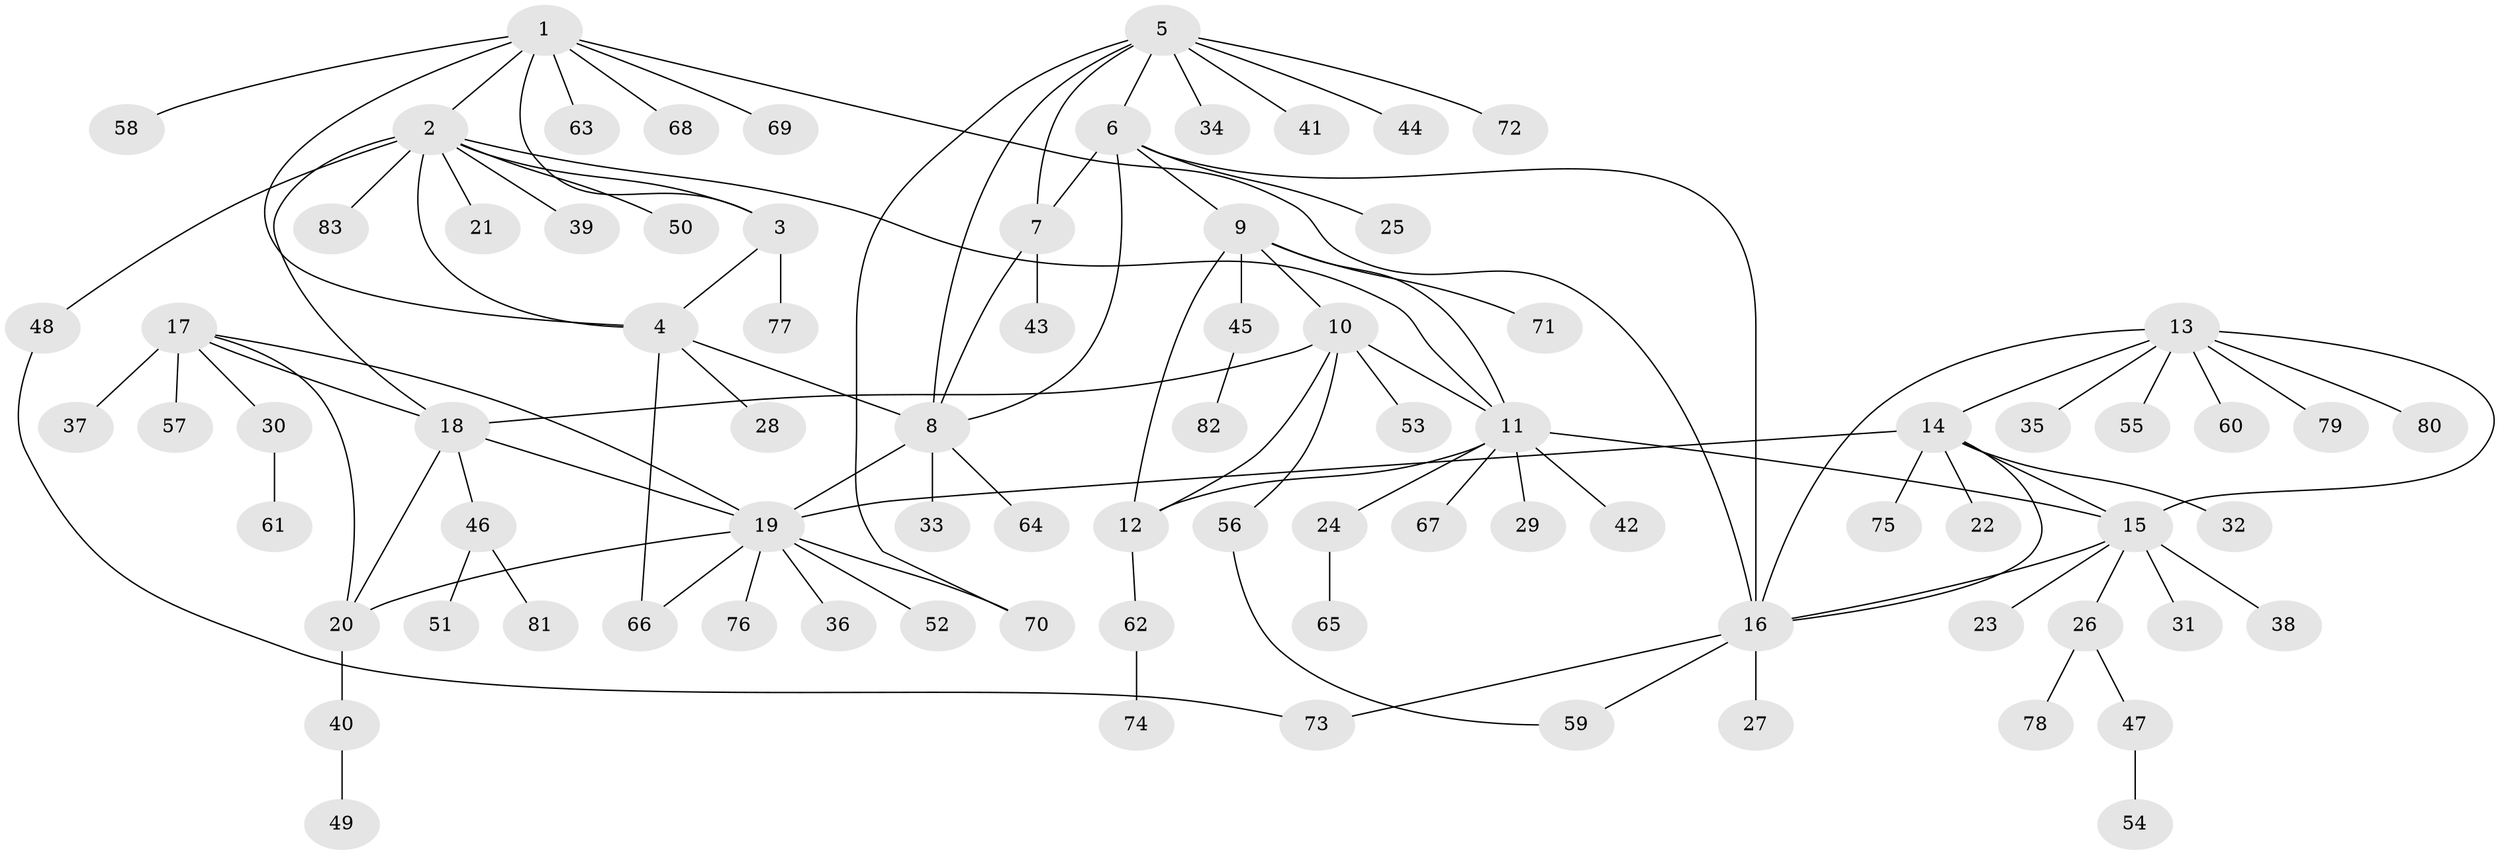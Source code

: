 // Generated by graph-tools (version 1.1) at 2025/11/02/27/25 16:11:33]
// undirected, 83 vertices, 107 edges
graph export_dot {
graph [start="1"]
  node [color=gray90,style=filled];
  1;
  2;
  3;
  4;
  5;
  6;
  7;
  8;
  9;
  10;
  11;
  12;
  13;
  14;
  15;
  16;
  17;
  18;
  19;
  20;
  21;
  22;
  23;
  24;
  25;
  26;
  27;
  28;
  29;
  30;
  31;
  32;
  33;
  34;
  35;
  36;
  37;
  38;
  39;
  40;
  41;
  42;
  43;
  44;
  45;
  46;
  47;
  48;
  49;
  50;
  51;
  52;
  53;
  54;
  55;
  56;
  57;
  58;
  59;
  60;
  61;
  62;
  63;
  64;
  65;
  66;
  67;
  68;
  69;
  70;
  71;
  72;
  73;
  74;
  75;
  76;
  77;
  78;
  79;
  80;
  81;
  82;
  83;
  1 -- 2;
  1 -- 3;
  1 -- 4;
  1 -- 16;
  1 -- 58;
  1 -- 63;
  1 -- 68;
  1 -- 69;
  2 -- 3;
  2 -- 4;
  2 -- 11;
  2 -- 18;
  2 -- 21;
  2 -- 39;
  2 -- 48;
  2 -- 50;
  2 -- 83;
  3 -- 4;
  3 -- 77;
  4 -- 8;
  4 -- 28;
  4 -- 66;
  5 -- 6;
  5 -- 7;
  5 -- 8;
  5 -- 34;
  5 -- 41;
  5 -- 44;
  5 -- 70;
  5 -- 72;
  6 -- 7;
  6 -- 8;
  6 -- 9;
  6 -- 16;
  6 -- 25;
  7 -- 8;
  7 -- 43;
  8 -- 19;
  8 -- 33;
  8 -- 64;
  9 -- 10;
  9 -- 11;
  9 -- 12;
  9 -- 45;
  9 -- 71;
  10 -- 11;
  10 -- 12;
  10 -- 18;
  10 -- 53;
  10 -- 56;
  11 -- 12;
  11 -- 15;
  11 -- 24;
  11 -- 29;
  11 -- 42;
  11 -- 67;
  12 -- 62;
  13 -- 14;
  13 -- 15;
  13 -- 16;
  13 -- 35;
  13 -- 55;
  13 -- 60;
  13 -- 79;
  13 -- 80;
  14 -- 15;
  14 -- 16;
  14 -- 19;
  14 -- 22;
  14 -- 32;
  14 -- 75;
  15 -- 16;
  15 -- 23;
  15 -- 26;
  15 -- 31;
  15 -- 38;
  16 -- 27;
  16 -- 59;
  16 -- 73;
  17 -- 18;
  17 -- 19;
  17 -- 20;
  17 -- 30;
  17 -- 37;
  17 -- 57;
  18 -- 19;
  18 -- 20;
  18 -- 46;
  19 -- 20;
  19 -- 36;
  19 -- 52;
  19 -- 66;
  19 -- 70;
  19 -- 76;
  20 -- 40;
  24 -- 65;
  26 -- 47;
  26 -- 78;
  30 -- 61;
  40 -- 49;
  45 -- 82;
  46 -- 51;
  46 -- 81;
  47 -- 54;
  48 -- 73;
  56 -- 59;
  62 -- 74;
}
